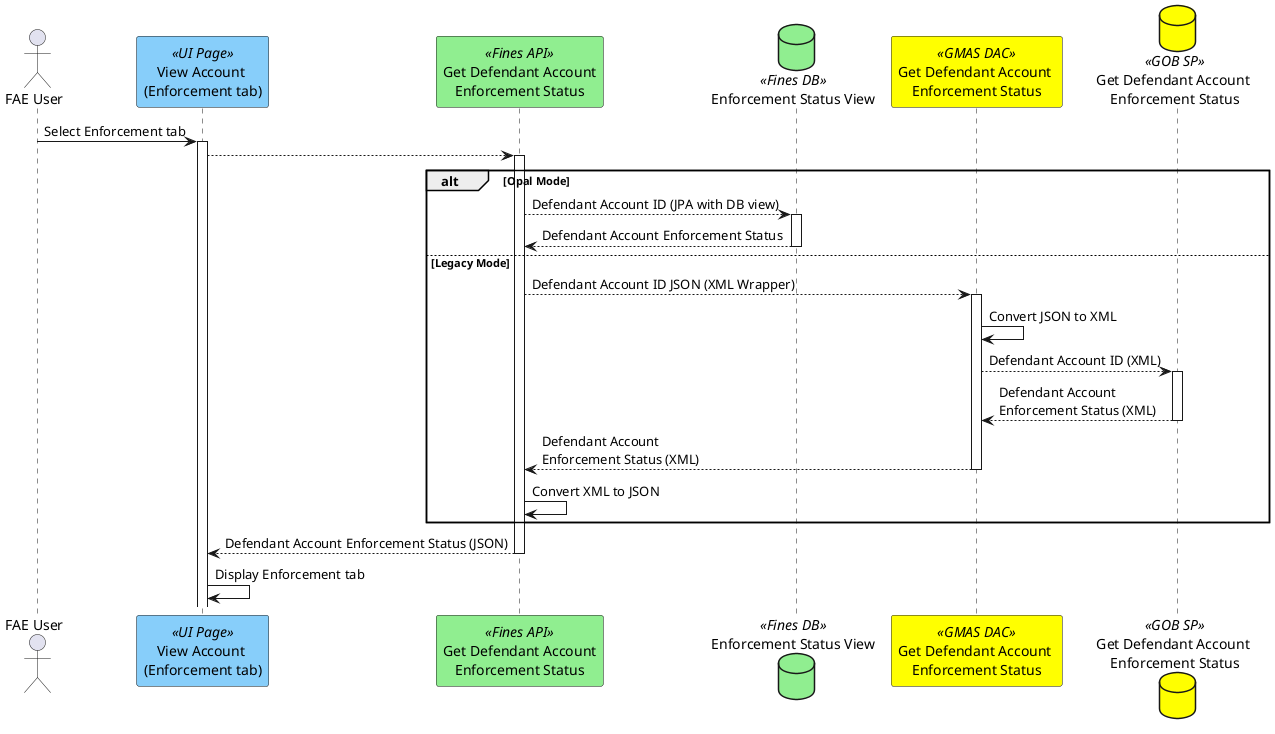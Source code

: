 @startuml
actor "FAE User" as user
participant "View Account \n(Enforcement tab)" as page <<UI Page>> #lightskyblue
participant "Get Defendant Account\nEnforcement Status" as enfapi <<Fines API>> #lightgreen
database "Enforcement Status View" as enfdb <<Fines DB>>  #lightgreen
participant "Get Defendant Account \nEnforcement Status" as gmasdac <<GMAS DAC>> #yellow
database "Get Defendant Account \nEnforcement Status" as enfdblegacy <<GOB SP>> #yellow
user -> page ++: Select Enforcement tab
page --> enfapi ++
alt Opal Mode
enfapi --> enfdb ++ : Defendant Account ID (JPA with DB view)
enfapi <-- enfdb --: Defendant Account Enforcement Status
else Legacy Mode
enfapi --> gmasdac ++ : Defendant Account ID JSON (XML Wrapper)
gmasdac -> gmasdac: Convert JSON to XML
gmasdac --> enfdblegacy ++ : Defendant Account ID (XML)
enfdblegacy --> gmasdac --: Defendant Account \nEnforcement Status (XML)
enfdblegacy --
gmasdac --> enfapi --: Defendant Account \nEnforcement Status (XML)
gmasdac --
enfapi -> enfapi : Convert XML to JSON
end
page <-- enfapi -- : Defendant Account Enforcement Status (JSON)
page -> page : Display Enforcement tab
@enduml